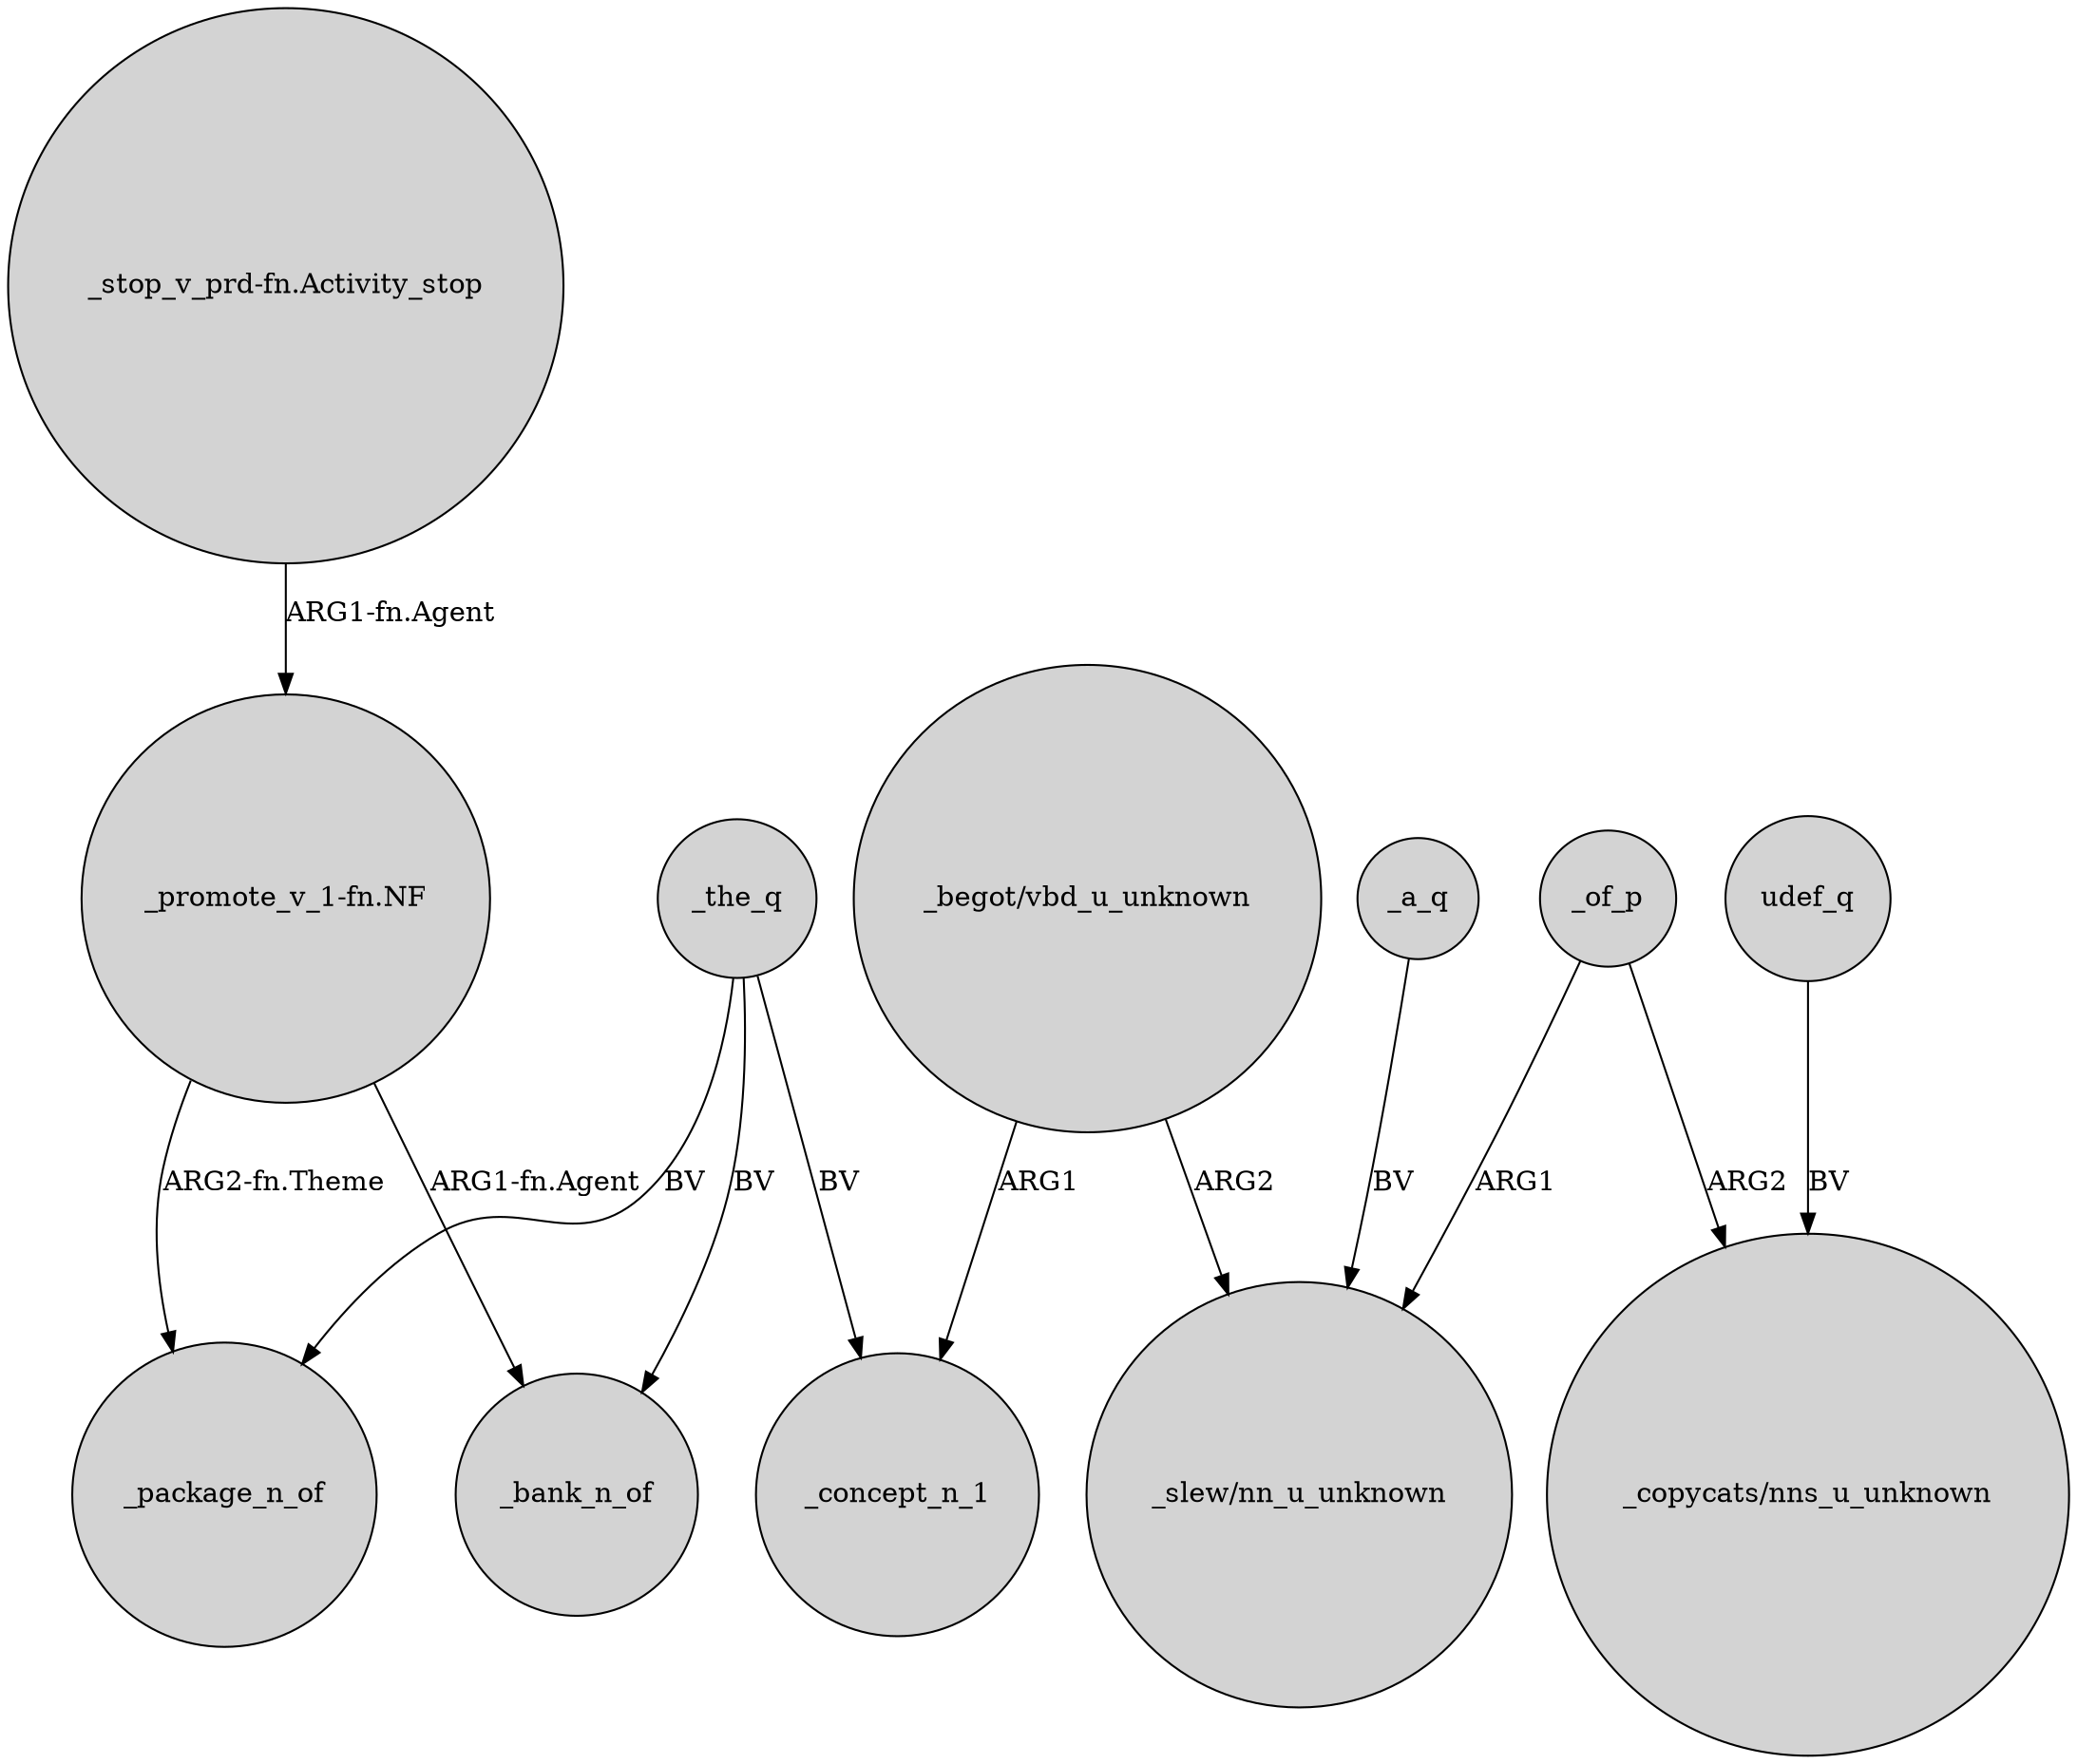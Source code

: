 digraph {
	node [shape=circle style=filled]
	_the_q -> _bank_n_of [label=BV]
	_of_p -> "_slew/nn_u_unknown" [label=ARG1]
	_of_p -> "_copycats/nns_u_unknown" [label=ARG2]
	_the_q -> _concept_n_1 [label=BV]
	"_promote_v_1-fn.NF" -> _bank_n_of [label="ARG1-fn.Agent"]
	_the_q -> _package_n_of [label=BV]
	udef_q -> "_copycats/nns_u_unknown" [label=BV]
	"_promote_v_1-fn.NF" -> _package_n_of [label="ARG2-fn.Theme"]
	"_begot/vbd_u_unknown" -> "_slew/nn_u_unknown" [label=ARG2]
	"_stop_v_prd-fn.Activity_stop" -> "_promote_v_1-fn.NF" [label="ARG1-fn.Agent"]
	"_begot/vbd_u_unknown" -> _concept_n_1 [label=ARG1]
	_a_q -> "_slew/nn_u_unknown" [label=BV]
}
